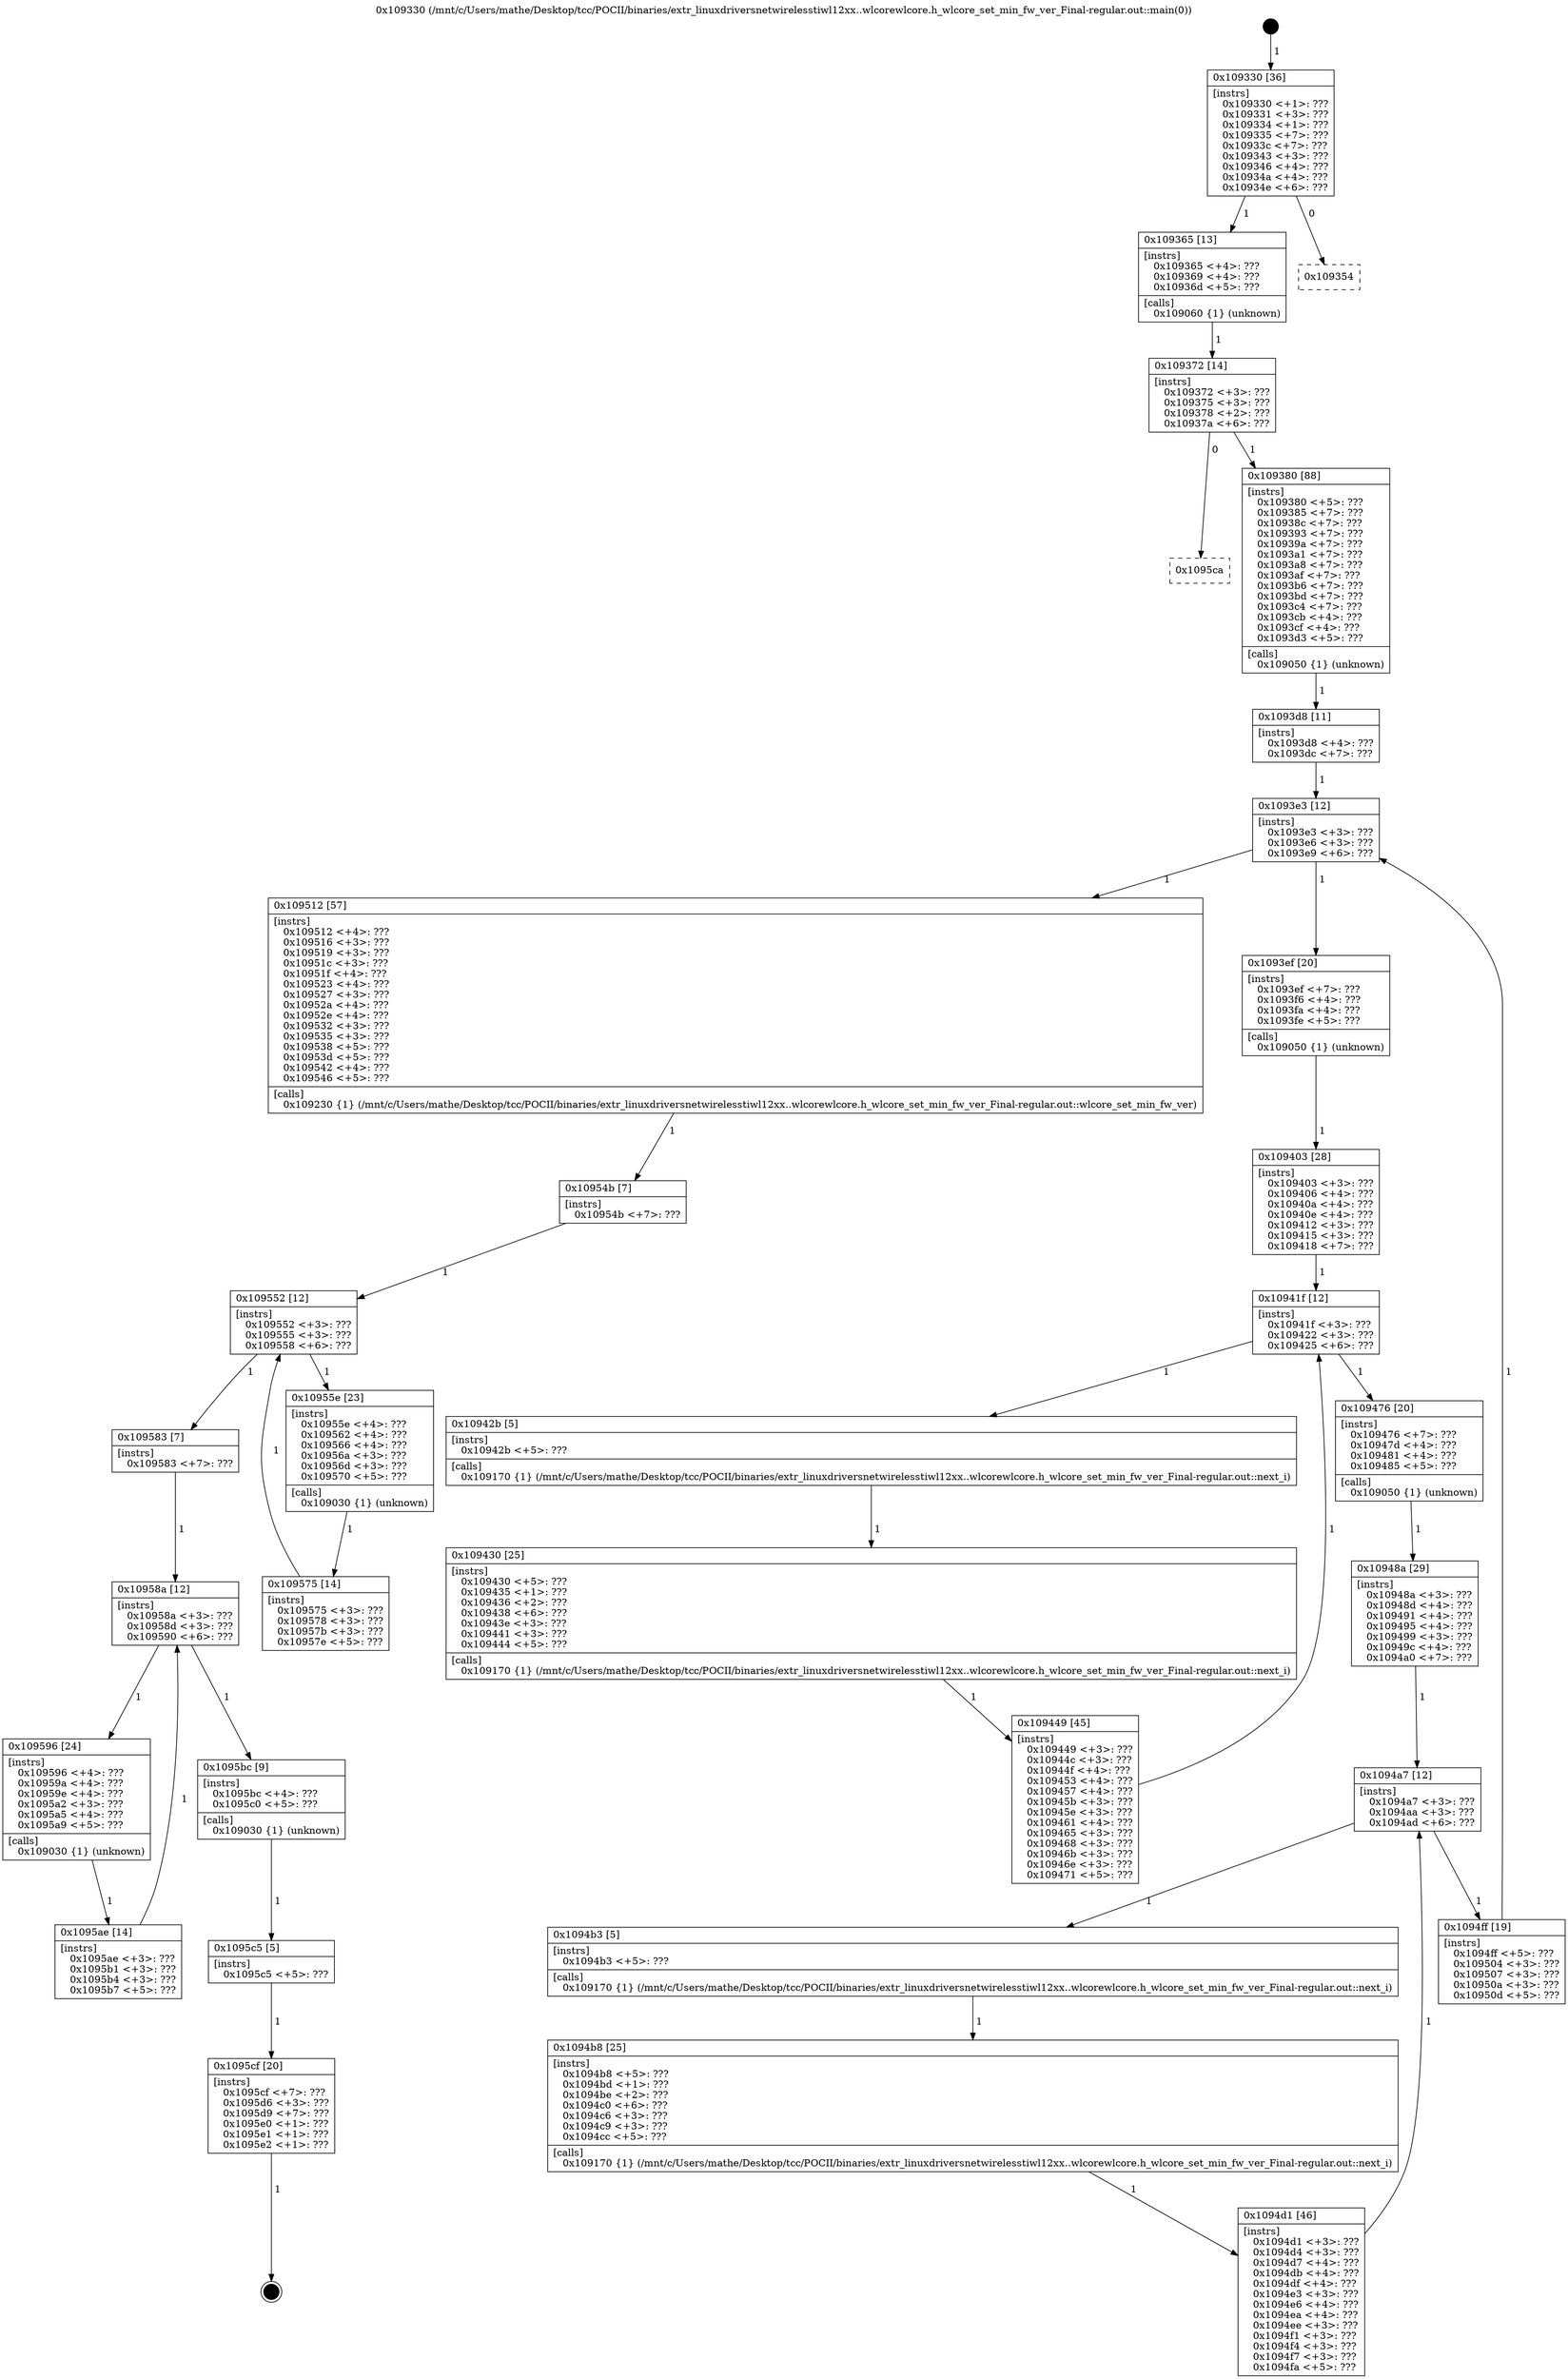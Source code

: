 digraph "0x109330" {
  label = "0x109330 (/mnt/c/Users/mathe/Desktop/tcc/POCII/binaries/extr_linuxdriversnetwirelesstiwl12xx..wlcorewlcore.h_wlcore_set_min_fw_ver_Final-regular.out::main(0))"
  labelloc = "t"
  node[shape=record]

  Entry [label="",width=0.3,height=0.3,shape=circle,fillcolor=black,style=filled]
  "0x109330" [label="{
     0x109330 [36]\l
     | [instrs]\l
     &nbsp;&nbsp;0x109330 \<+1\>: ???\l
     &nbsp;&nbsp;0x109331 \<+3\>: ???\l
     &nbsp;&nbsp;0x109334 \<+1\>: ???\l
     &nbsp;&nbsp;0x109335 \<+7\>: ???\l
     &nbsp;&nbsp;0x10933c \<+7\>: ???\l
     &nbsp;&nbsp;0x109343 \<+3\>: ???\l
     &nbsp;&nbsp;0x109346 \<+4\>: ???\l
     &nbsp;&nbsp;0x10934a \<+4\>: ???\l
     &nbsp;&nbsp;0x10934e \<+6\>: ???\l
  }"]
  "0x109365" [label="{
     0x109365 [13]\l
     | [instrs]\l
     &nbsp;&nbsp;0x109365 \<+4\>: ???\l
     &nbsp;&nbsp;0x109369 \<+4\>: ???\l
     &nbsp;&nbsp;0x10936d \<+5\>: ???\l
     | [calls]\l
     &nbsp;&nbsp;0x109060 \{1\} (unknown)\l
  }"]
  "0x109354" [label="{
     0x109354\l
  }", style=dashed]
  "0x109372" [label="{
     0x109372 [14]\l
     | [instrs]\l
     &nbsp;&nbsp;0x109372 \<+3\>: ???\l
     &nbsp;&nbsp;0x109375 \<+3\>: ???\l
     &nbsp;&nbsp;0x109378 \<+2\>: ???\l
     &nbsp;&nbsp;0x10937a \<+6\>: ???\l
  }"]
  "0x1095ca" [label="{
     0x1095ca\l
  }", style=dashed]
  "0x109380" [label="{
     0x109380 [88]\l
     | [instrs]\l
     &nbsp;&nbsp;0x109380 \<+5\>: ???\l
     &nbsp;&nbsp;0x109385 \<+7\>: ???\l
     &nbsp;&nbsp;0x10938c \<+7\>: ???\l
     &nbsp;&nbsp;0x109393 \<+7\>: ???\l
     &nbsp;&nbsp;0x10939a \<+7\>: ???\l
     &nbsp;&nbsp;0x1093a1 \<+7\>: ???\l
     &nbsp;&nbsp;0x1093a8 \<+7\>: ???\l
     &nbsp;&nbsp;0x1093af \<+7\>: ???\l
     &nbsp;&nbsp;0x1093b6 \<+7\>: ???\l
     &nbsp;&nbsp;0x1093bd \<+7\>: ???\l
     &nbsp;&nbsp;0x1093c4 \<+7\>: ???\l
     &nbsp;&nbsp;0x1093cb \<+4\>: ???\l
     &nbsp;&nbsp;0x1093cf \<+4\>: ???\l
     &nbsp;&nbsp;0x1093d3 \<+5\>: ???\l
     | [calls]\l
     &nbsp;&nbsp;0x109050 \{1\} (unknown)\l
  }"]
  Exit [label="",width=0.3,height=0.3,shape=circle,fillcolor=black,style=filled,peripheries=2]
  "0x1093e3" [label="{
     0x1093e3 [12]\l
     | [instrs]\l
     &nbsp;&nbsp;0x1093e3 \<+3\>: ???\l
     &nbsp;&nbsp;0x1093e6 \<+3\>: ???\l
     &nbsp;&nbsp;0x1093e9 \<+6\>: ???\l
  }"]
  "0x109512" [label="{
     0x109512 [57]\l
     | [instrs]\l
     &nbsp;&nbsp;0x109512 \<+4\>: ???\l
     &nbsp;&nbsp;0x109516 \<+3\>: ???\l
     &nbsp;&nbsp;0x109519 \<+3\>: ???\l
     &nbsp;&nbsp;0x10951c \<+3\>: ???\l
     &nbsp;&nbsp;0x10951f \<+4\>: ???\l
     &nbsp;&nbsp;0x109523 \<+4\>: ???\l
     &nbsp;&nbsp;0x109527 \<+3\>: ???\l
     &nbsp;&nbsp;0x10952a \<+4\>: ???\l
     &nbsp;&nbsp;0x10952e \<+4\>: ???\l
     &nbsp;&nbsp;0x109532 \<+3\>: ???\l
     &nbsp;&nbsp;0x109535 \<+3\>: ???\l
     &nbsp;&nbsp;0x109538 \<+5\>: ???\l
     &nbsp;&nbsp;0x10953d \<+5\>: ???\l
     &nbsp;&nbsp;0x109542 \<+4\>: ???\l
     &nbsp;&nbsp;0x109546 \<+5\>: ???\l
     | [calls]\l
     &nbsp;&nbsp;0x109230 \{1\} (/mnt/c/Users/mathe/Desktop/tcc/POCII/binaries/extr_linuxdriversnetwirelesstiwl12xx..wlcorewlcore.h_wlcore_set_min_fw_ver_Final-regular.out::wlcore_set_min_fw_ver)\l
  }"]
  "0x1093ef" [label="{
     0x1093ef [20]\l
     | [instrs]\l
     &nbsp;&nbsp;0x1093ef \<+7\>: ???\l
     &nbsp;&nbsp;0x1093f6 \<+4\>: ???\l
     &nbsp;&nbsp;0x1093fa \<+4\>: ???\l
     &nbsp;&nbsp;0x1093fe \<+5\>: ???\l
     | [calls]\l
     &nbsp;&nbsp;0x109050 \{1\} (unknown)\l
  }"]
  "0x10941f" [label="{
     0x10941f [12]\l
     | [instrs]\l
     &nbsp;&nbsp;0x10941f \<+3\>: ???\l
     &nbsp;&nbsp;0x109422 \<+3\>: ???\l
     &nbsp;&nbsp;0x109425 \<+6\>: ???\l
  }"]
  "0x109476" [label="{
     0x109476 [20]\l
     | [instrs]\l
     &nbsp;&nbsp;0x109476 \<+7\>: ???\l
     &nbsp;&nbsp;0x10947d \<+4\>: ???\l
     &nbsp;&nbsp;0x109481 \<+4\>: ???\l
     &nbsp;&nbsp;0x109485 \<+5\>: ???\l
     | [calls]\l
     &nbsp;&nbsp;0x109050 \{1\} (unknown)\l
  }"]
  "0x10942b" [label="{
     0x10942b [5]\l
     | [instrs]\l
     &nbsp;&nbsp;0x10942b \<+5\>: ???\l
     | [calls]\l
     &nbsp;&nbsp;0x109170 \{1\} (/mnt/c/Users/mathe/Desktop/tcc/POCII/binaries/extr_linuxdriversnetwirelesstiwl12xx..wlcorewlcore.h_wlcore_set_min_fw_ver_Final-regular.out::next_i)\l
  }"]
  "0x109430" [label="{
     0x109430 [25]\l
     | [instrs]\l
     &nbsp;&nbsp;0x109430 \<+5\>: ???\l
     &nbsp;&nbsp;0x109435 \<+1\>: ???\l
     &nbsp;&nbsp;0x109436 \<+2\>: ???\l
     &nbsp;&nbsp;0x109438 \<+6\>: ???\l
     &nbsp;&nbsp;0x10943e \<+3\>: ???\l
     &nbsp;&nbsp;0x109441 \<+3\>: ???\l
     &nbsp;&nbsp;0x109444 \<+5\>: ???\l
     | [calls]\l
     &nbsp;&nbsp;0x109170 \{1\} (/mnt/c/Users/mathe/Desktop/tcc/POCII/binaries/extr_linuxdriversnetwirelesstiwl12xx..wlcorewlcore.h_wlcore_set_min_fw_ver_Final-regular.out::next_i)\l
  }"]
  "0x109449" [label="{
     0x109449 [45]\l
     | [instrs]\l
     &nbsp;&nbsp;0x109449 \<+3\>: ???\l
     &nbsp;&nbsp;0x10944c \<+3\>: ???\l
     &nbsp;&nbsp;0x10944f \<+4\>: ???\l
     &nbsp;&nbsp;0x109453 \<+4\>: ???\l
     &nbsp;&nbsp;0x109457 \<+4\>: ???\l
     &nbsp;&nbsp;0x10945b \<+3\>: ???\l
     &nbsp;&nbsp;0x10945e \<+3\>: ???\l
     &nbsp;&nbsp;0x109461 \<+4\>: ???\l
     &nbsp;&nbsp;0x109465 \<+3\>: ???\l
     &nbsp;&nbsp;0x109468 \<+3\>: ???\l
     &nbsp;&nbsp;0x10946b \<+3\>: ???\l
     &nbsp;&nbsp;0x10946e \<+3\>: ???\l
     &nbsp;&nbsp;0x109471 \<+5\>: ???\l
  }"]
  "0x109403" [label="{
     0x109403 [28]\l
     | [instrs]\l
     &nbsp;&nbsp;0x109403 \<+3\>: ???\l
     &nbsp;&nbsp;0x109406 \<+4\>: ???\l
     &nbsp;&nbsp;0x10940a \<+4\>: ???\l
     &nbsp;&nbsp;0x10940e \<+4\>: ???\l
     &nbsp;&nbsp;0x109412 \<+3\>: ???\l
     &nbsp;&nbsp;0x109415 \<+3\>: ???\l
     &nbsp;&nbsp;0x109418 \<+7\>: ???\l
  }"]
  "0x1094a7" [label="{
     0x1094a7 [12]\l
     | [instrs]\l
     &nbsp;&nbsp;0x1094a7 \<+3\>: ???\l
     &nbsp;&nbsp;0x1094aa \<+3\>: ???\l
     &nbsp;&nbsp;0x1094ad \<+6\>: ???\l
  }"]
  "0x1094ff" [label="{
     0x1094ff [19]\l
     | [instrs]\l
     &nbsp;&nbsp;0x1094ff \<+5\>: ???\l
     &nbsp;&nbsp;0x109504 \<+3\>: ???\l
     &nbsp;&nbsp;0x109507 \<+3\>: ???\l
     &nbsp;&nbsp;0x10950a \<+3\>: ???\l
     &nbsp;&nbsp;0x10950d \<+5\>: ???\l
  }"]
  "0x1094b3" [label="{
     0x1094b3 [5]\l
     | [instrs]\l
     &nbsp;&nbsp;0x1094b3 \<+5\>: ???\l
     | [calls]\l
     &nbsp;&nbsp;0x109170 \{1\} (/mnt/c/Users/mathe/Desktop/tcc/POCII/binaries/extr_linuxdriversnetwirelesstiwl12xx..wlcorewlcore.h_wlcore_set_min_fw_ver_Final-regular.out::next_i)\l
  }"]
  "0x1094b8" [label="{
     0x1094b8 [25]\l
     | [instrs]\l
     &nbsp;&nbsp;0x1094b8 \<+5\>: ???\l
     &nbsp;&nbsp;0x1094bd \<+1\>: ???\l
     &nbsp;&nbsp;0x1094be \<+2\>: ???\l
     &nbsp;&nbsp;0x1094c0 \<+6\>: ???\l
     &nbsp;&nbsp;0x1094c6 \<+3\>: ???\l
     &nbsp;&nbsp;0x1094c9 \<+3\>: ???\l
     &nbsp;&nbsp;0x1094cc \<+5\>: ???\l
     | [calls]\l
     &nbsp;&nbsp;0x109170 \{1\} (/mnt/c/Users/mathe/Desktop/tcc/POCII/binaries/extr_linuxdriversnetwirelesstiwl12xx..wlcorewlcore.h_wlcore_set_min_fw_ver_Final-regular.out::next_i)\l
  }"]
  "0x1094d1" [label="{
     0x1094d1 [46]\l
     | [instrs]\l
     &nbsp;&nbsp;0x1094d1 \<+3\>: ???\l
     &nbsp;&nbsp;0x1094d4 \<+3\>: ???\l
     &nbsp;&nbsp;0x1094d7 \<+4\>: ???\l
     &nbsp;&nbsp;0x1094db \<+4\>: ???\l
     &nbsp;&nbsp;0x1094df \<+4\>: ???\l
     &nbsp;&nbsp;0x1094e3 \<+3\>: ???\l
     &nbsp;&nbsp;0x1094e6 \<+4\>: ???\l
     &nbsp;&nbsp;0x1094ea \<+4\>: ???\l
     &nbsp;&nbsp;0x1094ee \<+3\>: ???\l
     &nbsp;&nbsp;0x1094f1 \<+3\>: ???\l
     &nbsp;&nbsp;0x1094f4 \<+3\>: ???\l
     &nbsp;&nbsp;0x1094f7 \<+3\>: ???\l
     &nbsp;&nbsp;0x1094fa \<+5\>: ???\l
  }"]
  "0x10948a" [label="{
     0x10948a [29]\l
     | [instrs]\l
     &nbsp;&nbsp;0x10948a \<+3\>: ???\l
     &nbsp;&nbsp;0x10948d \<+4\>: ???\l
     &nbsp;&nbsp;0x109491 \<+4\>: ???\l
     &nbsp;&nbsp;0x109495 \<+4\>: ???\l
     &nbsp;&nbsp;0x109499 \<+3\>: ???\l
     &nbsp;&nbsp;0x10949c \<+4\>: ???\l
     &nbsp;&nbsp;0x1094a0 \<+7\>: ???\l
  }"]
  "0x1095cf" [label="{
     0x1095cf [20]\l
     | [instrs]\l
     &nbsp;&nbsp;0x1095cf \<+7\>: ???\l
     &nbsp;&nbsp;0x1095d6 \<+3\>: ???\l
     &nbsp;&nbsp;0x1095d9 \<+7\>: ???\l
     &nbsp;&nbsp;0x1095e0 \<+1\>: ???\l
     &nbsp;&nbsp;0x1095e1 \<+1\>: ???\l
     &nbsp;&nbsp;0x1095e2 \<+1\>: ???\l
  }"]
  "0x1093d8" [label="{
     0x1093d8 [11]\l
     | [instrs]\l
     &nbsp;&nbsp;0x1093d8 \<+4\>: ???\l
     &nbsp;&nbsp;0x1093dc \<+7\>: ???\l
  }"]
  "0x109552" [label="{
     0x109552 [12]\l
     | [instrs]\l
     &nbsp;&nbsp;0x109552 \<+3\>: ???\l
     &nbsp;&nbsp;0x109555 \<+3\>: ???\l
     &nbsp;&nbsp;0x109558 \<+6\>: ???\l
  }"]
  "0x10958a" [label="{
     0x10958a [12]\l
     | [instrs]\l
     &nbsp;&nbsp;0x10958a \<+3\>: ???\l
     &nbsp;&nbsp;0x10958d \<+3\>: ???\l
     &nbsp;&nbsp;0x109590 \<+6\>: ???\l
  }"]
  "0x10955e" [label="{
     0x10955e [23]\l
     | [instrs]\l
     &nbsp;&nbsp;0x10955e \<+4\>: ???\l
     &nbsp;&nbsp;0x109562 \<+4\>: ???\l
     &nbsp;&nbsp;0x109566 \<+4\>: ???\l
     &nbsp;&nbsp;0x10956a \<+3\>: ???\l
     &nbsp;&nbsp;0x10956d \<+3\>: ???\l
     &nbsp;&nbsp;0x109570 \<+5\>: ???\l
     | [calls]\l
     &nbsp;&nbsp;0x109030 \{1\} (unknown)\l
  }"]
  "0x109575" [label="{
     0x109575 [14]\l
     | [instrs]\l
     &nbsp;&nbsp;0x109575 \<+3\>: ???\l
     &nbsp;&nbsp;0x109578 \<+3\>: ???\l
     &nbsp;&nbsp;0x10957b \<+3\>: ???\l
     &nbsp;&nbsp;0x10957e \<+5\>: ???\l
  }"]
  "0x10954b" [label="{
     0x10954b [7]\l
     | [instrs]\l
     &nbsp;&nbsp;0x10954b \<+7\>: ???\l
  }"]
  "0x1095bc" [label="{
     0x1095bc [9]\l
     | [instrs]\l
     &nbsp;&nbsp;0x1095bc \<+4\>: ???\l
     &nbsp;&nbsp;0x1095c0 \<+5\>: ???\l
     | [calls]\l
     &nbsp;&nbsp;0x109030 \{1\} (unknown)\l
  }"]
  "0x109596" [label="{
     0x109596 [24]\l
     | [instrs]\l
     &nbsp;&nbsp;0x109596 \<+4\>: ???\l
     &nbsp;&nbsp;0x10959a \<+4\>: ???\l
     &nbsp;&nbsp;0x10959e \<+4\>: ???\l
     &nbsp;&nbsp;0x1095a2 \<+3\>: ???\l
     &nbsp;&nbsp;0x1095a5 \<+4\>: ???\l
     &nbsp;&nbsp;0x1095a9 \<+5\>: ???\l
     | [calls]\l
     &nbsp;&nbsp;0x109030 \{1\} (unknown)\l
  }"]
  "0x1095ae" [label="{
     0x1095ae [14]\l
     | [instrs]\l
     &nbsp;&nbsp;0x1095ae \<+3\>: ???\l
     &nbsp;&nbsp;0x1095b1 \<+3\>: ???\l
     &nbsp;&nbsp;0x1095b4 \<+3\>: ???\l
     &nbsp;&nbsp;0x1095b7 \<+5\>: ???\l
  }"]
  "0x109583" [label="{
     0x109583 [7]\l
     | [instrs]\l
     &nbsp;&nbsp;0x109583 \<+7\>: ???\l
  }"]
  "0x1095c5" [label="{
     0x1095c5 [5]\l
     | [instrs]\l
     &nbsp;&nbsp;0x1095c5 \<+5\>: ???\l
  }"]
  Entry -> "0x109330" [label=" 1"]
  "0x109330" -> "0x109365" [label=" 1"]
  "0x109330" -> "0x109354" [label=" 0"]
  "0x109365" -> "0x109372" [label=" 1"]
  "0x109372" -> "0x1095ca" [label=" 0"]
  "0x109372" -> "0x109380" [label=" 1"]
  "0x1095cf" -> Exit [label=" 1"]
  "0x109380" -> "0x1093d8" [label=" 1"]
  "0x1093e3" -> "0x109512" [label=" 1"]
  "0x1093e3" -> "0x1093ef" [label=" 1"]
  "0x1093ef" -> "0x109403" [label=" 1"]
  "0x10941f" -> "0x109476" [label=" 1"]
  "0x10941f" -> "0x10942b" [label=" 1"]
  "0x10942b" -> "0x109430" [label=" 1"]
  "0x109430" -> "0x109449" [label=" 1"]
  "0x109403" -> "0x10941f" [label=" 1"]
  "0x109449" -> "0x10941f" [label=" 1"]
  "0x109476" -> "0x10948a" [label=" 1"]
  "0x1094a7" -> "0x1094ff" [label=" 1"]
  "0x1094a7" -> "0x1094b3" [label=" 1"]
  "0x1094b3" -> "0x1094b8" [label=" 1"]
  "0x1094b8" -> "0x1094d1" [label=" 1"]
  "0x10948a" -> "0x1094a7" [label=" 1"]
  "0x1094d1" -> "0x1094a7" [label=" 1"]
  "0x1095c5" -> "0x1095cf" [label=" 1"]
  "0x1093d8" -> "0x1093e3" [label=" 1"]
  "0x1094ff" -> "0x1093e3" [label=" 1"]
  "0x109512" -> "0x10954b" [label=" 1"]
  "0x109552" -> "0x109583" [label=" 1"]
  "0x109552" -> "0x10955e" [label=" 1"]
  "0x10955e" -> "0x109575" [label=" 1"]
  "0x10954b" -> "0x109552" [label=" 1"]
  "0x109575" -> "0x109552" [label=" 1"]
  "0x10958a" -> "0x1095bc" [label=" 1"]
  "0x10958a" -> "0x109596" [label=" 1"]
  "0x109596" -> "0x1095ae" [label=" 1"]
  "0x109583" -> "0x10958a" [label=" 1"]
  "0x1095ae" -> "0x10958a" [label=" 1"]
  "0x1095bc" -> "0x1095c5" [label=" 1"]
}
